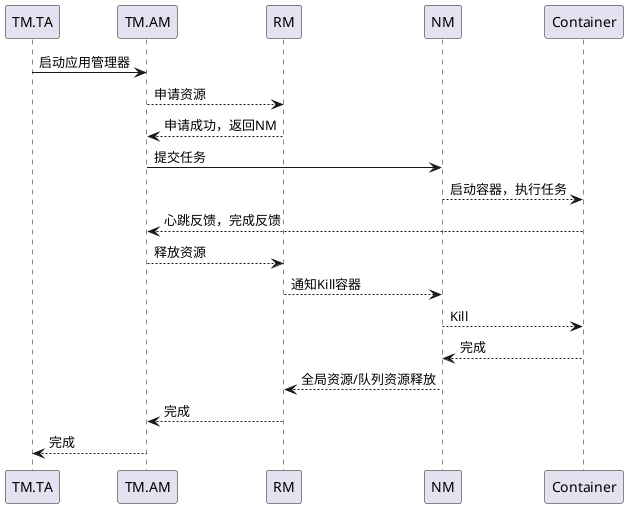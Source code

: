 @startuml
TM.TA -> TM.AM: 启动应用管理器
TM.AM --> RM: 申请资源
RM --> TM.AM: 申请成功，返回NM
TM.AM -> NM: 提交任务
NM --> Container: 启动容器，执行任务
Container --> TM.AM: 心跳反馈，完成反馈
TM.AM --> RM: 释放资源
RM -->NM: 通知Kill容器
NM --> Container: Kill
Container --> NM: 完成
NM --> RM: 全局资源/队列资源释放
RM --> TM.AM: 完成
TM.AM --> TM.TA: 完成
@enduml